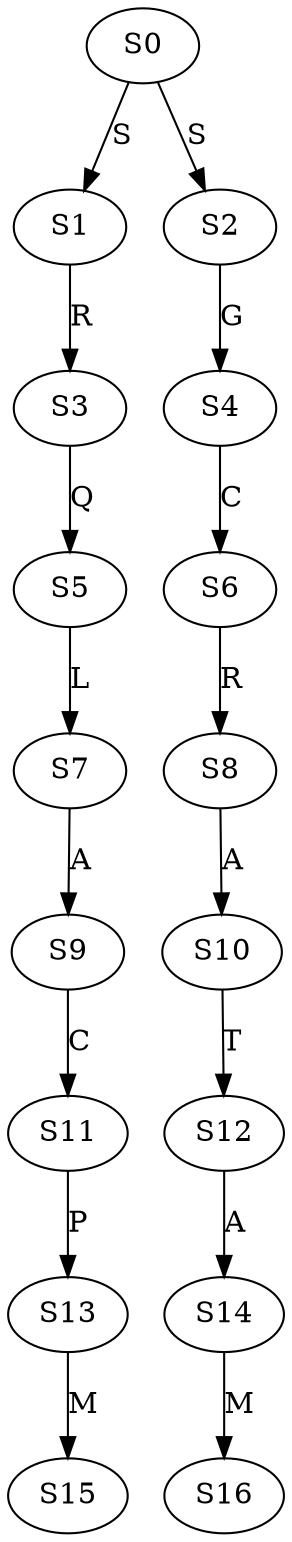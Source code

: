 strict digraph  {
	S0 -> S1 [ label = S ];
	S0 -> S2 [ label = S ];
	S1 -> S3 [ label = R ];
	S2 -> S4 [ label = G ];
	S3 -> S5 [ label = Q ];
	S4 -> S6 [ label = C ];
	S5 -> S7 [ label = L ];
	S6 -> S8 [ label = R ];
	S7 -> S9 [ label = A ];
	S8 -> S10 [ label = A ];
	S9 -> S11 [ label = C ];
	S10 -> S12 [ label = T ];
	S11 -> S13 [ label = P ];
	S12 -> S14 [ label = A ];
	S13 -> S15 [ label = M ];
	S14 -> S16 [ label = M ];
}
